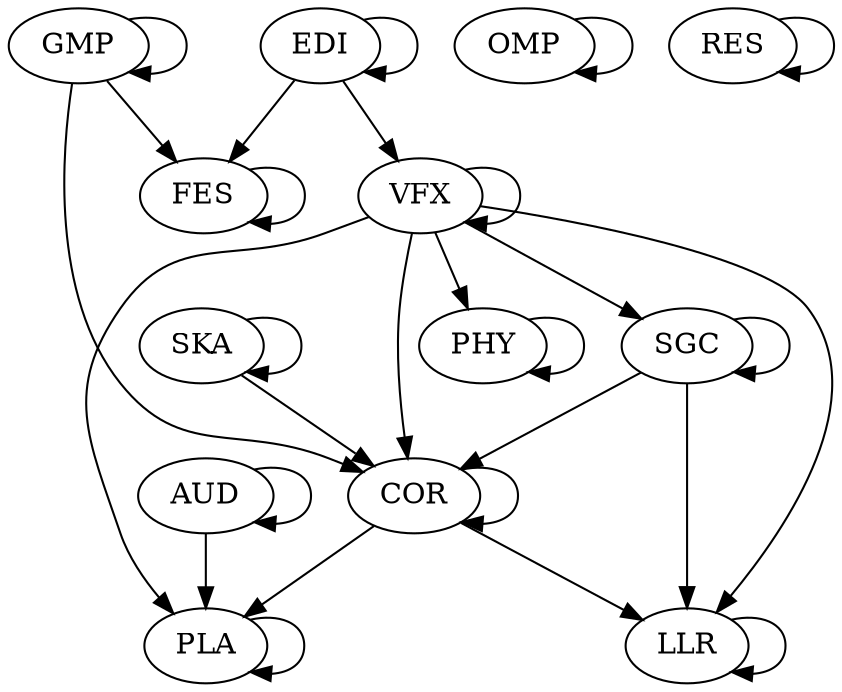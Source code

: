 digraph "source tree" {
	"AUD" -> "AUD"
	"AUD" -> "PLA"
	"COR" -> "COR"
	"COR" -> "LLR"
	"COR" -> "PLA"
	"EDI" -> "EDI"
	"EDI" -> "FES"
	"EDI" -> "VFX"
	"FES" -> "FES"
	"GMP" -> "COR"
	"GMP" -> "FES"
	"GMP" -> "GMP"
	"LLR" -> "LLR"
	"OMP" -> "OMP"
	"PHY" -> "PHY"
	"PLA" -> "PLA"
	"RES" -> "RES"
	"SGC" -> "COR"
	"SGC" -> "LLR"
	"SGC" -> "SGC"
	"SKA" -> "COR"
	"SKA" -> "SKA"
	"VFX" -> "COR"
	"VFX" -> "LLR"
	"VFX" -> "PHY"
	"VFX" -> "PLA"
	"VFX" -> "SGC"
	"VFX" -> "VFX"
}